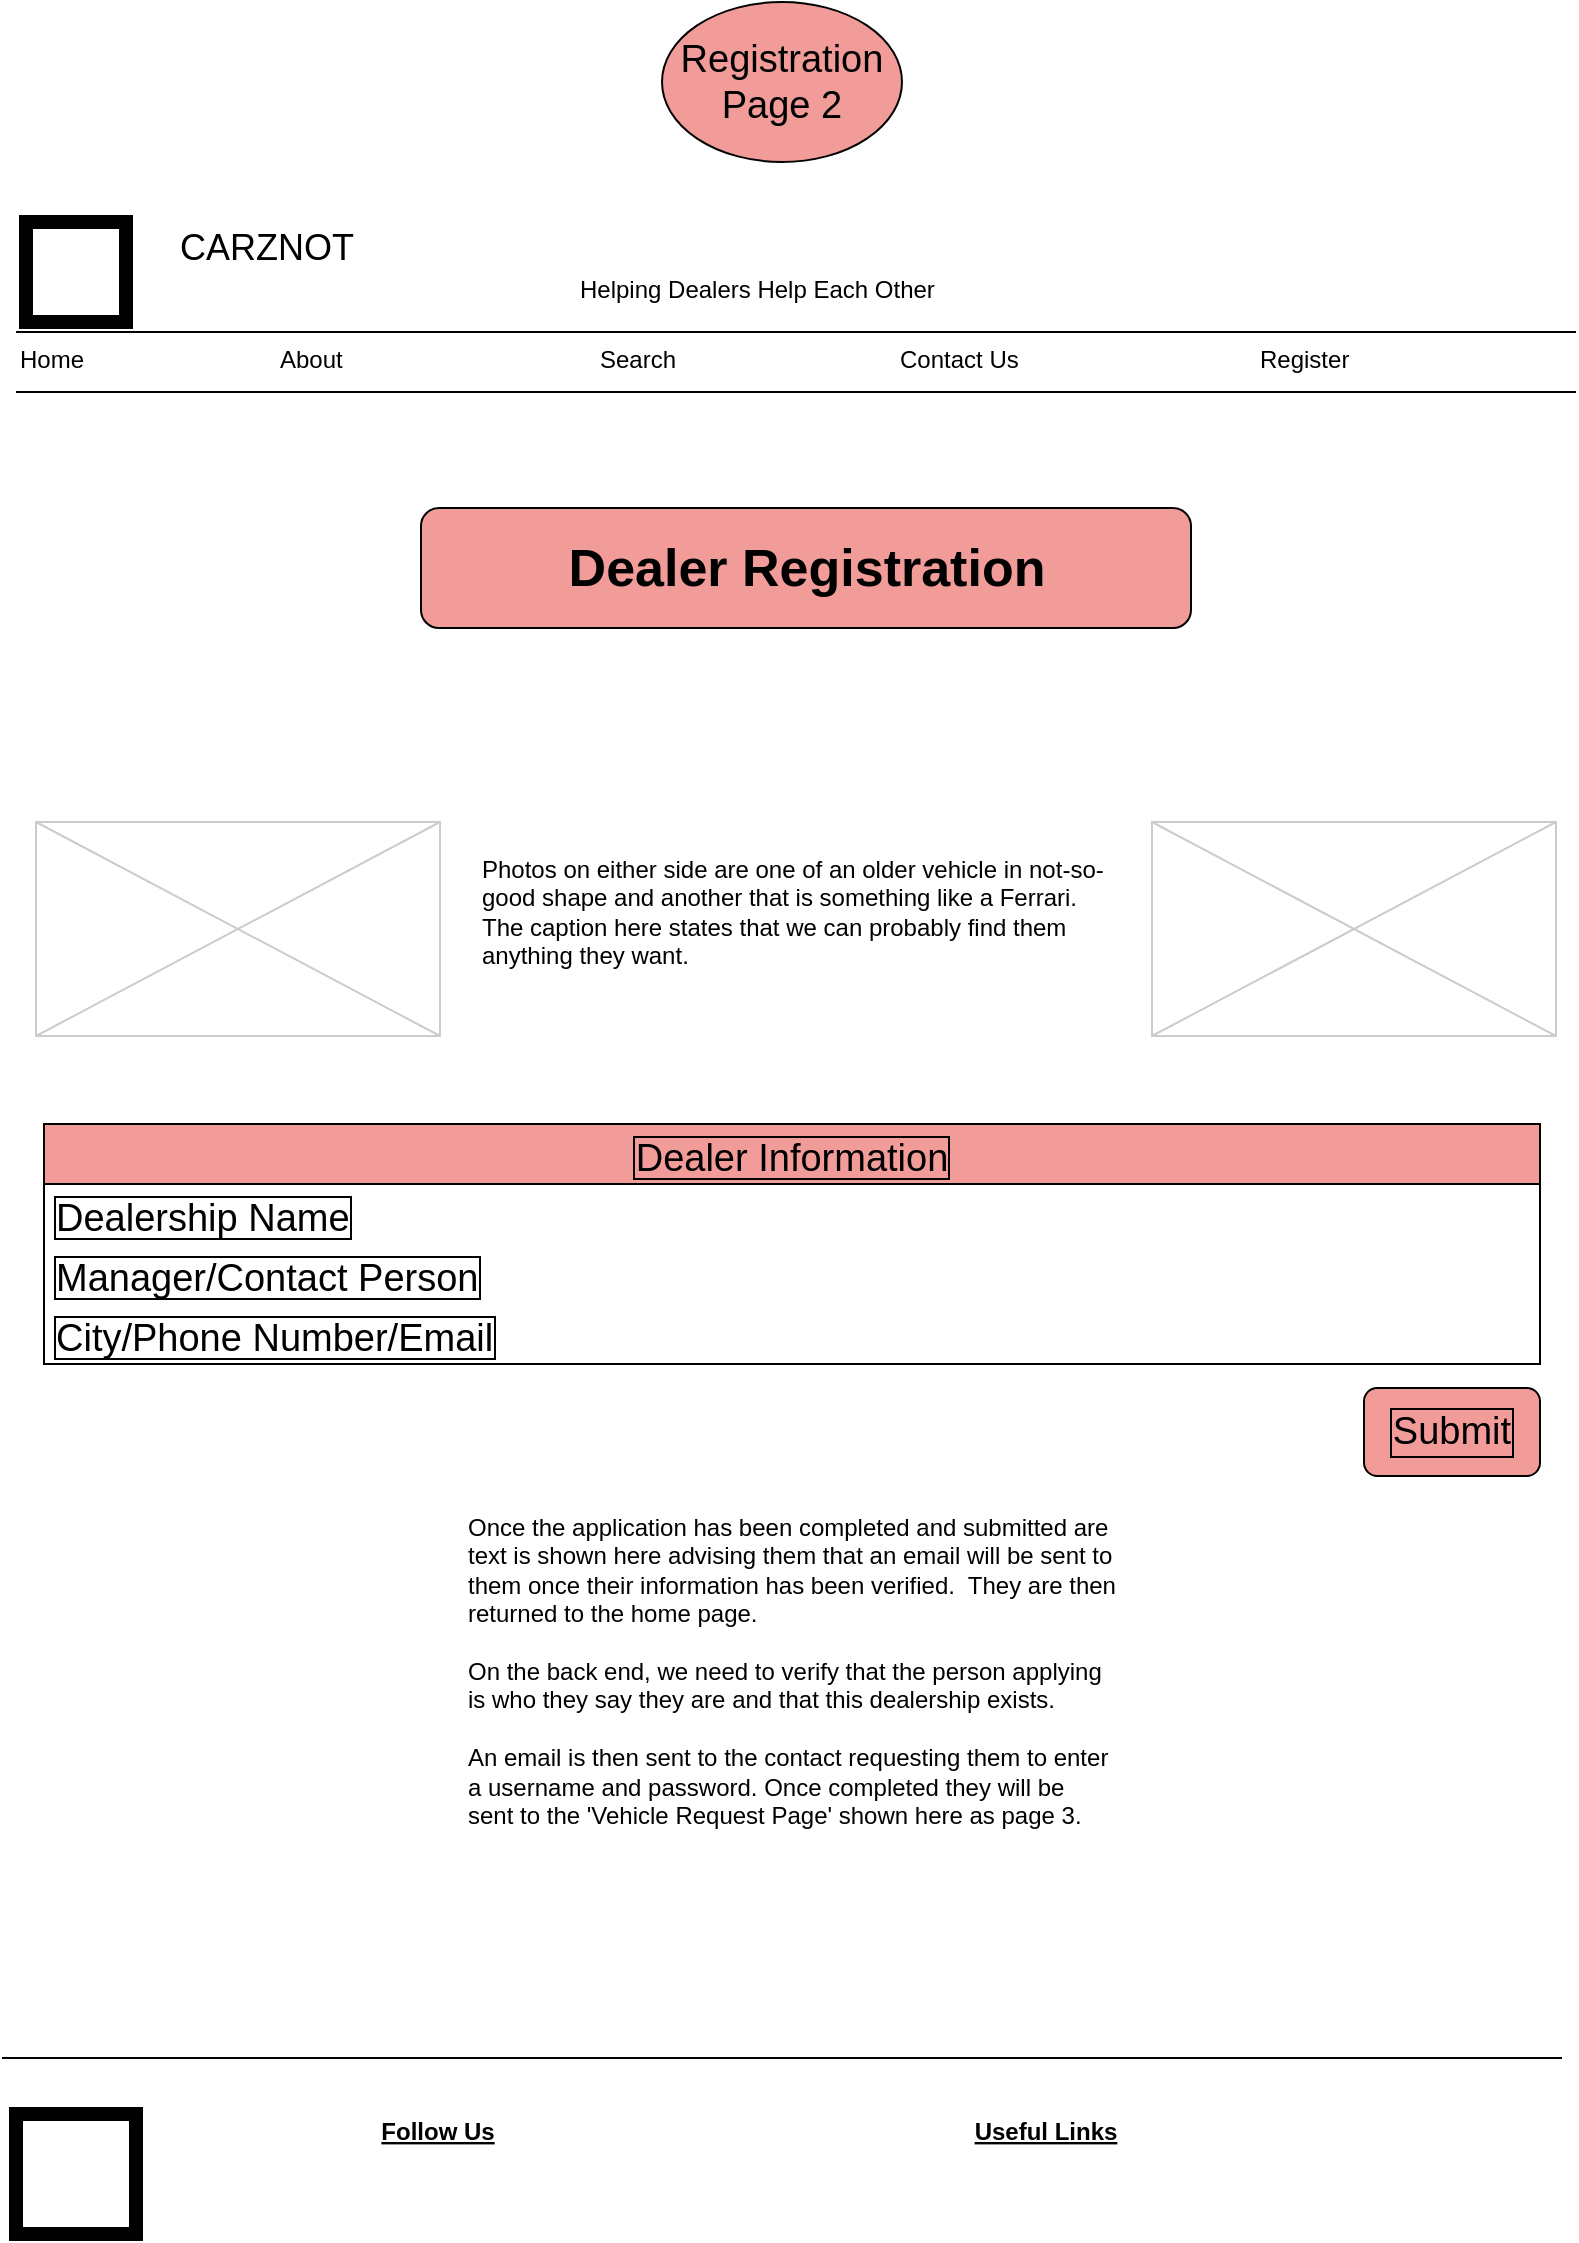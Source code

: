 <mxfile version="20.3.0" type="device"><diagram id="Wj77LODZu7HgZ3rmk3ir" name="Page-1"><mxGraphModel dx="1102" dy="865" grid="1" gridSize="10" guides="1" tooltips="1" connect="1" arrows="1" fold="1" page="1" pageScale="1" pageWidth="850" pageHeight="1100" math="0" shadow="0"><root><mxCell id="0"/><mxCell id="1" parent="0"/><mxCell id="gztdBEt6AplMshFFBUhH-1" value="CARZNOT" style="text;spacingTop=-5;fontSize=18;fontStyle=0" vertex="1" parent="1"><mxGeometry x="197" y="140" width="230" height="20" as="geometry"/></mxCell><mxCell id="gztdBEt6AplMshFFBUhH-2" value="" style="line;strokeWidth=1" vertex="1" parent="1"><mxGeometry x="117" y="190" width="780" height="10" as="geometry"/></mxCell><mxCell id="gztdBEt6AplMshFFBUhH-3" value="" style="line;strokeWidth=1" vertex="1" parent="1"><mxGeometry x="117" y="220" width="780" height="10" as="geometry"/></mxCell><mxCell id="gztdBEt6AplMshFFBUhH-4" value="Home" style="text;spacingTop=-5;" vertex="1" parent="1"><mxGeometry x="117" y="200" width="30" height="20" as="geometry"/></mxCell><mxCell id="gztdBEt6AplMshFFBUhH-5" value="About" style="text;spacingTop=-5;" vertex="1" parent="1"><mxGeometry x="247.0" y="200.0" width="30" height="20" as="geometry"/></mxCell><mxCell id="gztdBEt6AplMshFFBUhH-6" value="Contact Us" style="text;spacingTop=-5;" vertex="1" parent="1"><mxGeometry x="557.0" y="200" width="30" height="20" as="geometry"/></mxCell><mxCell id="gztdBEt6AplMshFFBUhH-7" value="Search" style="text;spacingTop=-5;" vertex="1" parent="1"><mxGeometry x="407" y="200.0" width="30" height="20" as="geometry"/></mxCell><mxCell id="gztdBEt6AplMshFFBUhH-8" value="" style="verticalLabelPosition=bottom;verticalAlign=top;strokeWidth=1;shape=mxgraph.mockup.graphics.iconGrid;strokeColor=#CCCCCC;gridSize=1,1;" vertex="1" parent="1"><mxGeometry x="127" y="440" width="202" height="107" as="geometry"/></mxCell><mxCell id="gztdBEt6AplMshFFBUhH-9" value="Photos on either side are one of an older vehicle in not-so-good shape and another that is something like a Ferrari.  The caption here states that we can probably find them anything they want." style="text;spacingTop=-5;whiteSpace=wrap;align=left" vertex="1" parent="1"><mxGeometry x="348" y="455" width="322" height="70" as="geometry"/></mxCell><mxCell id="gztdBEt6AplMshFFBUhH-10" value="Register" style="text;spacingTop=-5;" vertex="1" parent="1"><mxGeometry x="737.0" y="200" width="30" height="20" as="geometry"/></mxCell><mxCell id="gztdBEt6AplMshFFBUhH-11" value="Helping Dealers Help Each Other" style="text;spacingTop=-5;" vertex="1" parent="1"><mxGeometry x="397.0" y="165" width="30" height="20" as="geometry"/></mxCell><mxCell id="gztdBEt6AplMshFFBUhH-12" value="" style="line;strokeWidth=1" vertex="1" parent="1"><mxGeometry x="110" y="1053" width="780" height="10" as="geometry"/></mxCell><mxCell id="gztdBEt6AplMshFFBUhH-13" value="Logo" style="text;spacingTop=-5;align=center" vertex="1" parent="1"><mxGeometry x="127" y="1096" width="40" height="40" as="geometry"/></mxCell><mxCell id="gztdBEt6AplMshFFBUhH-14" value="Follow Us" style="text;spacingTop=-5;align=center;fontStyle=5" vertex="1" parent="1"><mxGeometry x="308" y="1086" width="40" height="30" as="geometry"/></mxCell><mxCell id="gztdBEt6AplMshFFBUhH-15" value="" style="whiteSpace=wrap;html=1;aspect=fixed;strokeWidth=7;" vertex="1" parent="1"><mxGeometry x="117" y="1086" width="60" height="60" as="geometry"/></mxCell><mxCell id="gztdBEt6AplMshFFBUhH-16" value="" style="whiteSpace=wrap;html=1;aspect=fixed;strokeWidth=7;" vertex="1" parent="1"><mxGeometry x="122" y="140" width="50" height="50" as="geometry"/></mxCell><mxCell id="gztdBEt6AplMshFFBUhH-17" value="Useful Links" style="text;spacingTop=-5;align=center;fontStyle=5" vertex="1" parent="1"><mxGeometry x="612" y="1086" width="40" height="30" as="geometry"/></mxCell><mxCell id="gztdBEt6AplMshFFBUhH-18" value="&lt;font style=&quot;font-size: 19px;&quot;&gt;Registration&lt;br&gt;Page 2&lt;/font&gt;" style="ellipse;whiteSpace=wrap;html=1;fillColor=#F19C99;" vertex="1" parent="1"><mxGeometry x="440" y="30" width="120" height="80" as="geometry"/></mxCell><mxCell id="gztdBEt6AplMshFFBUhH-19" value="Dealer Registration" style="rounded=1;whiteSpace=wrap;html=1;fontSize=26;fillColor=#F19C99;fontStyle=1" vertex="1" parent="1"><mxGeometry x="319.5" y="283" width="385" height="60" as="geometry"/></mxCell><mxCell id="gztdBEt6AplMshFFBUhH-20" value="" style="verticalLabelPosition=bottom;verticalAlign=top;strokeWidth=1;shape=mxgraph.mockup.graphics.iconGrid;strokeColor=#CCCCCC;gridSize=1,1;" vertex="1" parent="1"><mxGeometry x="685" y="440" width="202" height="107" as="geometry"/></mxCell><mxCell id="gztdBEt6AplMshFFBUhH-21" value="Dealer Information" style="swimlane;fontStyle=0;childLayout=stackLayout;horizontal=1;startSize=30;horizontalStack=0;resizeParent=1;resizeParentMax=0;resizeLast=0;collapsible=1;marginBottom=0;labelBorderColor=default;fontSize=19;fillColor=#F19C99;" vertex="1" parent="1"><mxGeometry x="131" y="591" width="748" height="120" as="geometry"/></mxCell><mxCell id="gztdBEt6AplMshFFBUhH-22" value="Dealership Name" style="text;strokeColor=none;fillColor=none;align=left;verticalAlign=middle;spacingLeft=4;spacingRight=4;overflow=hidden;points=[[0,0.5],[1,0.5]];portConstraint=eastwest;rotatable=0;labelBorderColor=default;fontSize=19;" vertex="1" parent="gztdBEt6AplMshFFBUhH-21"><mxGeometry y="30" width="748" height="30" as="geometry"/></mxCell><mxCell id="gztdBEt6AplMshFFBUhH-23" value="Manager/Contact Person" style="text;strokeColor=none;fillColor=none;align=left;verticalAlign=middle;spacingLeft=4;spacingRight=4;overflow=hidden;points=[[0,0.5],[1,0.5]];portConstraint=eastwest;rotatable=0;labelBorderColor=default;fontSize=19;" vertex="1" parent="gztdBEt6AplMshFFBUhH-21"><mxGeometry y="60" width="748" height="30" as="geometry"/></mxCell><mxCell id="gztdBEt6AplMshFFBUhH-24" value="City/Phone Number/Email" style="text;strokeColor=none;fillColor=none;align=left;verticalAlign=middle;spacingLeft=4;spacingRight=4;overflow=hidden;points=[[0,0.5],[1,0.5]];portConstraint=eastwest;rotatable=0;labelBorderColor=default;fontSize=19;" vertex="1" parent="gztdBEt6AplMshFFBUhH-21"><mxGeometry y="90" width="748" height="30" as="geometry"/></mxCell><mxCell id="gztdBEt6AplMshFFBUhH-25" value="Once the application has been completed and submitted are text is shown here advising them that an email will be sent to them once their information has been verified.  They are then returned to the home page.&#10;&#10;On the back end, we need to verify that the person applying is who they say they are and that this dealership exists.&#10;&#10;An email is then sent to the contact requesting them to enter a username and password. Once completed they will be sent to the 'Vehicle Request Page' shown here as page 3.&#10;&#10;" style="text;spacingTop=-5;whiteSpace=wrap;align=left" vertex="1" parent="1"><mxGeometry x="341" y="784" width="326" height="159" as="geometry"/></mxCell><mxCell id="gztdBEt6AplMshFFBUhH-26" value="Submit" style="rounded=1;whiteSpace=wrap;html=1;labelBorderColor=default;fontSize=19;fillColor=#F19C99;" vertex="1" parent="1"><mxGeometry x="791" y="723" width="88" height="44" as="geometry"/></mxCell></root></mxGraphModel></diagram></mxfile>